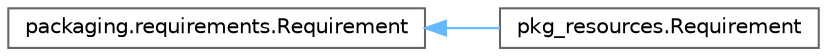 digraph "Graphical Class Hierarchy"
{
 // LATEX_PDF_SIZE
  bgcolor="transparent";
  edge [fontname=Helvetica,fontsize=10,labelfontname=Helvetica,labelfontsize=10];
  node [fontname=Helvetica,fontsize=10,shape=box,height=0.2,width=0.4];
  rankdir="LR";
  Node0 [id="Node000000",label="packaging.requirements.Requirement",height=0.2,width=0.4,color="grey40", fillcolor="white", style="filled",URL="$classpackaging_1_1requirements_1_1_requirement.html",tooltip=" "];
  Node0 -> Node1 [id="edge2113_Node000000_Node000001",dir="back",color="steelblue1",style="solid",tooltip=" "];
  Node1 [id="Node000001",label="pkg_resources.Requirement",height=0.2,width=0.4,color="grey40", fillcolor="white", style="filled",URL="$classpkg__resources_1_1_requirement.html",tooltip=" "];
}
